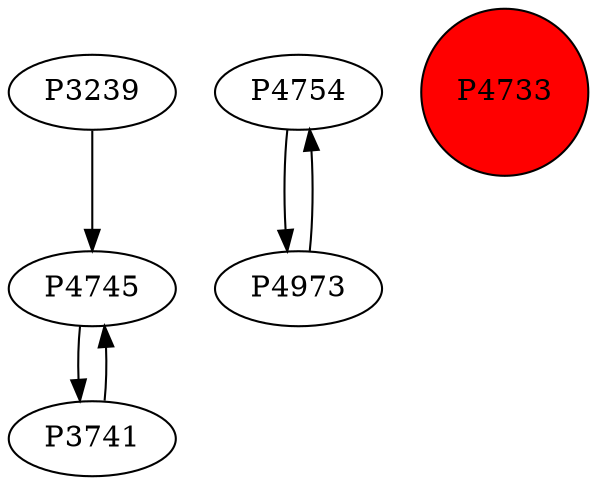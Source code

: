 digraph {
	P3239 -> P4745
	P3741 -> P4745
	P4754 -> P4973
	P4745 -> P3741
	P4973 -> P4754
	P4733 [shape=circle]
	P4733 [style=filled]
	P4733 [fillcolor=red]
}